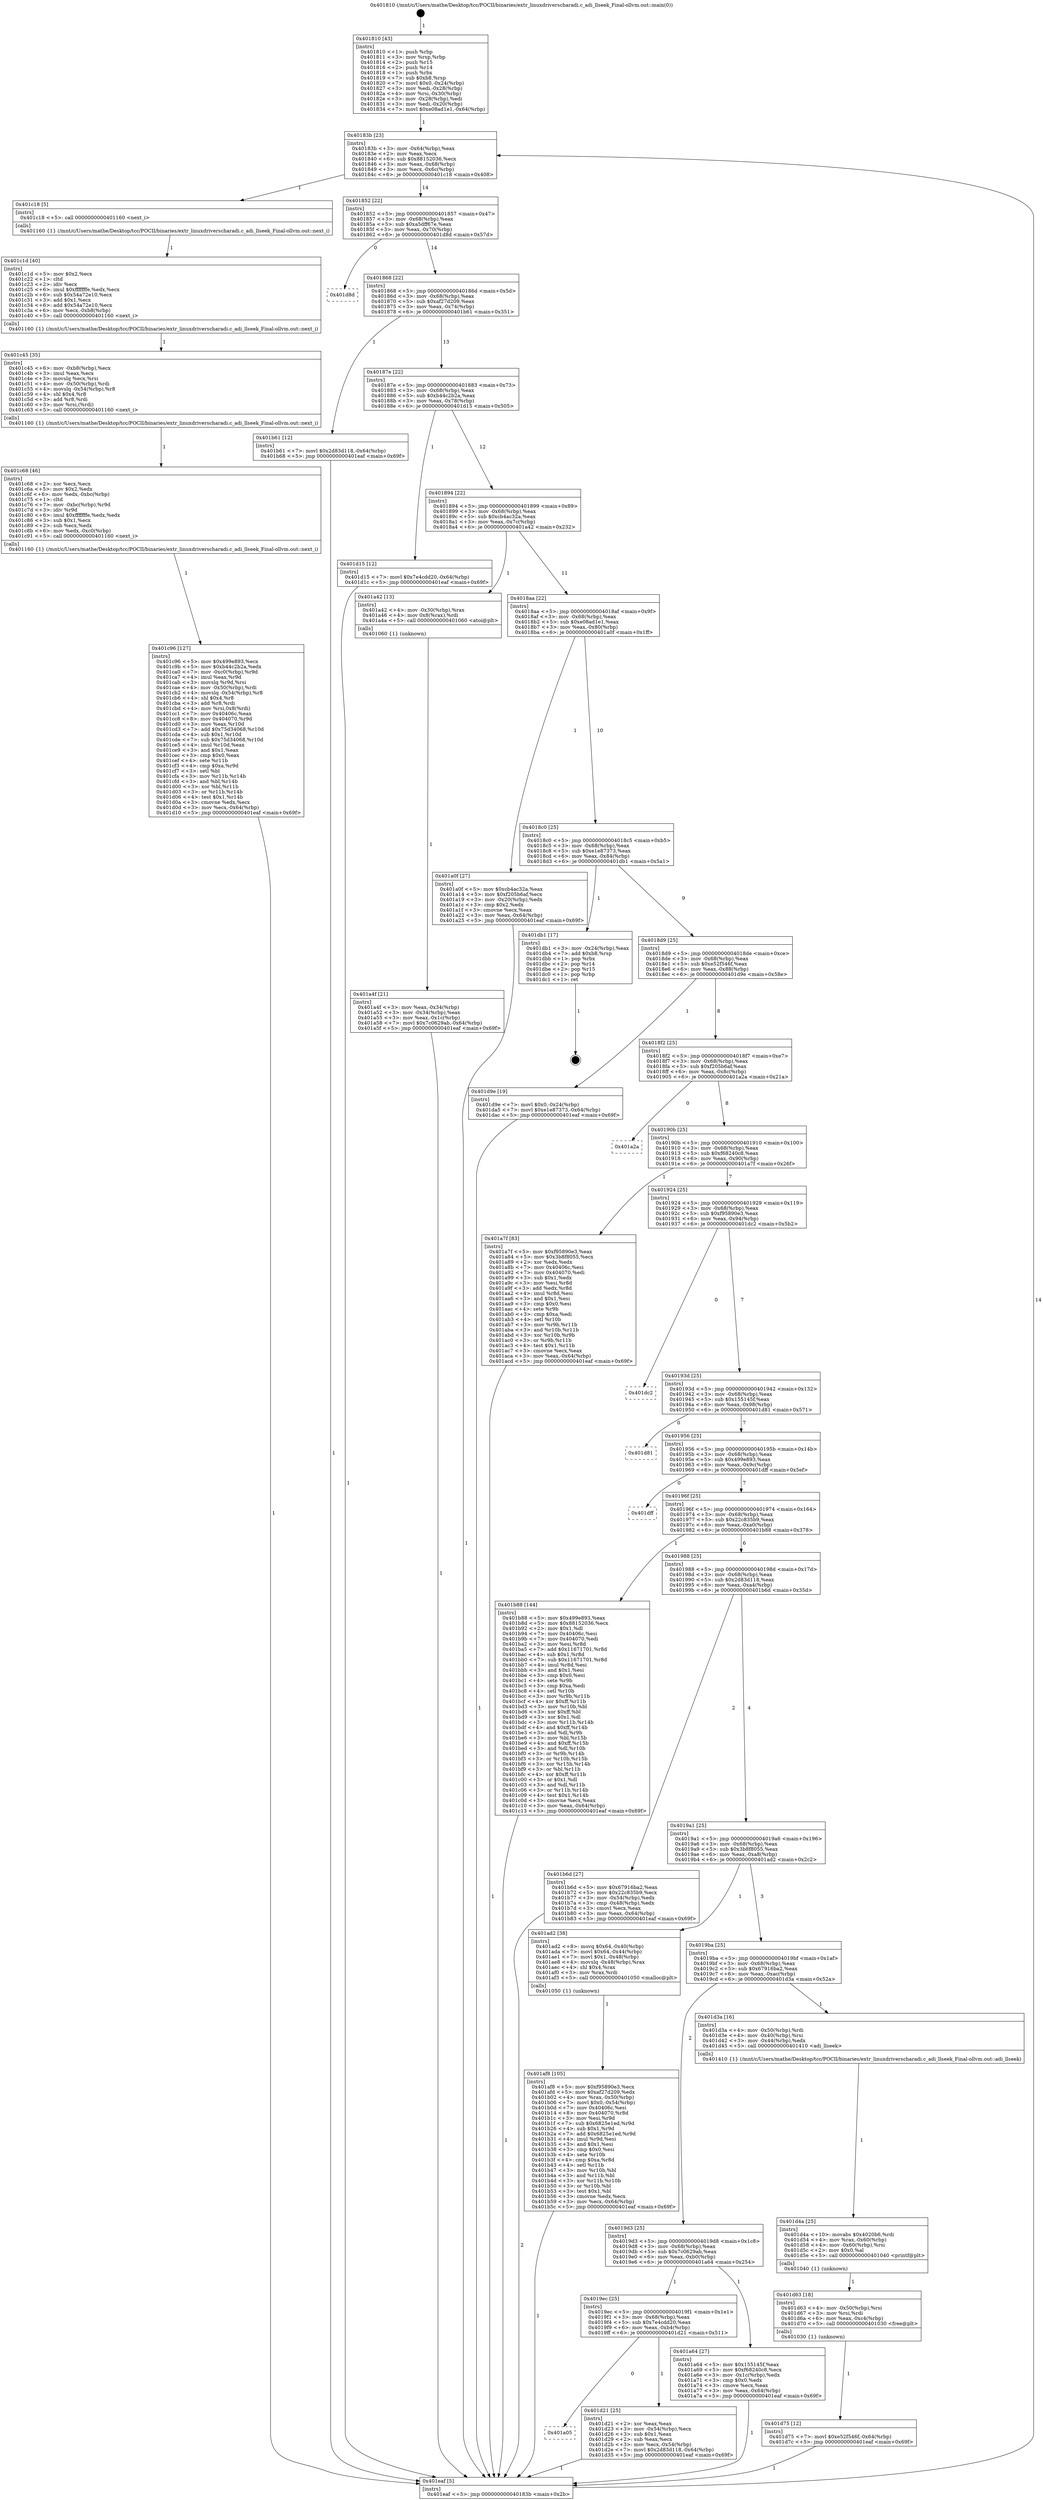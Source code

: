 digraph "0x401810" {
  label = "0x401810 (/mnt/c/Users/mathe/Desktop/tcc/POCII/binaries/extr_linuxdriverscharadi.c_adi_llseek_Final-ollvm.out::main(0))"
  labelloc = "t"
  node[shape=record]

  Entry [label="",width=0.3,height=0.3,shape=circle,fillcolor=black,style=filled]
  "0x40183b" [label="{
     0x40183b [23]\l
     | [instrs]\l
     &nbsp;&nbsp;0x40183b \<+3\>: mov -0x64(%rbp),%eax\l
     &nbsp;&nbsp;0x40183e \<+2\>: mov %eax,%ecx\l
     &nbsp;&nbsp;0x401840 \<+6\>: sub $0x88152036,%ecx\l
     &nbsp;&nbsp;0x401846 \<+3\>: mov %eax,-0x68(%rbp)\l
     &nbsp;&nbsp;0x401849 \<+3\>: mov %ecx,-0x6c(%rbp)\l
     &nbsp;&nbsp;0x40184c \<+6\>: je 0000000000401c18 \<main+0x408\>\l
  }"]
  "0x401c18" [label="{
     0x401c18 [5]\l
     | [instrs]\l
     &nbsp;&nbsp;0x401c18 \<+5\>: call 0000000000401160 \<next_i\>\l
     | [calls]\l
     &nbsp;&nbsp;0x401160 \{1\} (/mnt/c/Users/mathe/Desktop/tcc/POCII/binaries/extr_linuxdriverscharadi.c_adi_llseek_Final-ollvm.out::next_i)\l
  }"]
  "0x401852" [label="{
     0x401852 [22]\l
     | [instrs]\l
     &nbsp;&nbsp;0x401852 \<+5\>: jmp 0000000000401857 \<main+0x47\>\l
     &nbsp;&nbsp;0x401857 \<+3\>: mov -0x68(%rbp),%eax\l
     &nbsp;&nbsp;0x40185a \<+5\>: sub $0xa5dff67e,%eax\l
     &nbsp;&nbsp;0x40185f \<+3\>: mov %eax,-0x70(%rbp)\l
     &nbsp;&nbsp;0x401862 \<+6\>: je 0000000000401d8d \<main+0x57d\>\l
  }"]
  Exit [label="",width=0.3,height=0.3,shape=circle,fillcolor=black,style=filled,peripheries=2]
  "0x401d8d" [label="{
     0x401d8d\l
  }", style=dashed]
  "0x401868" [label="{
     0x401868 [22]\l
     | [instrs]\l
     &nbsp;&nbsp;0x401868 \<+5\>: jmp 000000000040186d \<main+0x5d\>\l
     &nbsp;&nbsp;0x40186d \<+3\>: mov -0x68(%rbp),%eax\l
     &nbsp;&nbsp;0x401870 \<+5\>: sub $0xaf27d209,%eax\l
     &nbsp;&nbsp;0x401875 \<+3\>: mov %eax,-0x74(%rbp)\l
     &nbsp;&nbsp;0x401878 \<+6\>: je 0000000000401b61 \<main+0x351\>\l
  }"]
  "0x401d75" [label="{
     0x401d75 [12]\l
     | [instrs]\l
     &nbsp;&nbsp;0x401d75 \<+7\>: movl $0xe52f546f,-0x64(%rbp)\l
     &nbsp;&nbsp;0x401d7c \<+5\>: jmp 0000000000401eaf \<main+0x69f\>\l
  }"]
  "0x401b61" [label="{
     0x401b61 [12]\l
     | [instrs]\l
     &nbsp;&nbsp;0x401b61 \<+7\>: movl $0x2d83d118,-0x64(%rbp)\l
     &nbsp;&nbsp;0x401b68 \<+5\>: jmp 0000000000401eaf \<main+0x69f\>\l
  }"]
  "0x40187e" [label="{
     0x40187e [22]\l
     | [instrs]\l
     &nbsp;&nbsp;0x40187e \<+5\>: jmp 0000000000401883 \<main+0x73\>\l
     &nbsp;&nbsp;0x401883 \<+3\>: mov -0x68(%rbp),%eax\l
     &nbsp;&nbsp;0x401886 \<+5\>: sub $0xb44c2b2a,%eax\l
     &nbsp;&nbsp;0x40188b \<+3\>: mov %eax,-0x78(%rbp)\l
     &nbsp;&nbsp;0x40188e \<+6\>: je 0000000000401d15 \<main+0x505\>\l
  }"]
  "0x401d63" [label="{
     0x401d63 [18]\l
     | [instrs]\l
     &nbsp;&nbsp;0x401d63 \<+4\>: mov -0x50(%rbp),%rsi\l
     &nbsp;&nbsp;0x401d67 \<+3\>: mov %rsi,%rdi\l
     &nbsp;&nbsp;0x401d6a \<+6\>: mov %eax,-0xc4(%rbp)\l
     &nbsp;&nbsp;0x401d70 \<+5\>: call 0000000000401030 \<free@plt\>\l
     | [calls]\l
     &nbsp;&nbsp;0x401030 \{1\} (unknown)\l
  }"]
  "0x401d15" [label="{
     0x401d15 [12]\l
     | [instrs]\l
     &nbsp;&nbsp;0x401d15 \<+7\>: movl $0x7e4cdd20,-0x64(%rbp)\l
     &nbsp;&nbsp;0x401d1c \<+5\>: jmp 0000000000401eaf \<main+0x69f\>\l
  }"]
  "0x401894" [label="{
     0x401894 [22]\l
     | [instrs]\l
     &nbsp;&nbsp;0x401894 \<+5\>: jmp 0000000000401899 \<main+0x89\>\l
     &nbsp;&nbsp;0x401899 \<+3\>: mov -0x68(%rbp),%eax\l
     &nbsp;&nbsp;0x40189c \<+5\>: sub $0xcb4ac32a,%eax\l
     &nbsp;&nbsp;0x4018a1 \<+3\>: mov %eax,-0x7c(%rbp)\l
     &nbsp;&nbsp;0x4018a4 \<+6\>: je 0000000000401a42 \<main+0x232\>\l
  }"]
  "0x401d4a" [label="{
     0x401d4a [25]\l
     | [instrs]\l
     &nbsp;&nbsp;0x401d4a \<+10\>: movabs $0x4020b6,%rdi\l
     &nbsp;&nbsp;0x401d54 \<+4\>: mov %rax,-0x60(%rbp)\l
     &nbsp;&nbsp;0x401d58 \<+4\>: mov -0x60(%rbp),%rsi\l
     &nbsp;&nbsp;0x401d5c \<+2\>: mov $0x0,%al\l
     &nbsp;&nbsp;0x401d5e \<+5\>: call 0000000000401040 \<printf@plt\>\l
     | [calls]\l
     &nbsp;&nbsp;0x401040 \{1\} (unknown)\l
  }"]
  "0x401a42" [label="{
     0x401a42 [13]\l
     | [instrs]\l
     &nbsp;&nbsp;0x401a42 \<+4\>: mov -0x30(%rbp),%rax\l
     &nbsp;&nbsp;0x401a46 \<+4\>: mov 0x8(%rax),%rdi\l
     &nbsp;&nbsp;0x401a4a \<+5\>: call 0000000000401060 \<atoi@plt\>\l
     | [calls]\l
     &nbsp;&nbsp;0x401060 \{1\} (unknown)\l
  }"]
  "0x4018aa" [label="{
     0x4018aa [22]\l
     | [instrs]\l
     &nbsp;&nbsp;0x4018aa \<+5\>: jmp 00000000004018af \<main+0x9f\>\l
     &nbsp;&nbsp;0x4018af \<+3\>: mov -0x68(%rbp),%eax\l
     &nbsp;&nbsp;0x4018b2 \<+5\>: sub $0xe08ad1e1,%eax\l
     &nbsp;&nbsp;0x4018b7 \<+3\>: mov %eax,-0x80(%rbp)\l
     &nbsp;&nbsp;0x4018ba \<+6\>: je 0000000000401a0f \<main+0x1ff\>\l
  }"]
  "0x401a05" [label="{
     0x401a05\l
  }", style=dashed]
  "0x401a0f" [label="{
     0x401a0f [27]\l
     | [instrs]\l
     &nbsp;&nbsp;0x401a0f \<+5\>: mov $0xcb4ac32a,%eax\l
     &nbsp;&nbsp;0x401a14 \<+5\>: mov $0xf205b6af,%ecx\l
     &nbsp;&nbsp;0x401a19 \<+3\>: mov -0x20(%rbp),%edx\l
     &nbsp;&nbsp;0x401a1c \<+3\>: cmp $0x2,%edx\l
     &nbsp;&nbsp;0x401a1f \<+3\>: cmovne %ecx,%eax\l
     &nbsp;&nbsp;0x401a22 \<+3\>: mov %eax,-0x64(%rbp)\l
     &nbsp;&nbsp;0x401a25 \<+5\>: jmp 0000000000401eaf \<main+0x69f\>\l
  }"]
  "0x4018c0" [label="{
     0x4018c0 [25]\l
     | [instrs]\l
     &nbsp;&nbsp;0x4018c0 \<+5\>: jmp 00000000004018c5 \<main+0xb5\>\l
     &nbsp;&nbsp;0x4018c5 \<+3\>: mov -0x68(%rbp),%eax\l
     &nbsp;&nbsp;0x4018c8 \<+5\>: sub $0xe1e87373,%eax\l
     &nbsp;&nbsp;0x4018cd \<+6\>: mov %eax,-0x84(%rbp)\l
     &nbsp;&nbsp;0x4018d3 \<+6\>: je 0000000000401db1 \<main+0x5a1\>\l
  }"]
  "0x401eaf" [label="{
     0x401eaf [5]\l
     | [instrs]\l
     &nbsp;&nbsp;0x401eaf \<+5\>: jmp 000000000040183b \<main+0x2b\>\l
  }"]
  "0x401810" [label="{
     0x401810 [43]\l
     | [instrs]\l
     &nbsp;&nbsp;0x401810 \<+1\>: push %rbp\l
     &nbsp;&nbsp;0x401811 \<+3\>: mov %rsp,%rbp\l
     &nbsp;&nbsp;0x401814 \<+2\>: push %r15\l
     &nbsp;&nbsp;0x401816 \<+2\>: push %r14\l
     &nbsp;&nbsp;0x401818 \<+1\>: push %rbx\l
     &nbsp;&nbsp;0x401819 \<+7\>: sub $0xb8,%rsp\l
     &nbsp;&nbsp;0x401820 \<+7\>: movl $0x0,-0x24(%rbp)\l
     &nbsp;&nbsp;0x401827 \<+3\>: mov %edi,-0x28(%rbp)\l
     &nbsp;&nbsp;0x40182a \<+4\>: mov %rsi,-0x30(%rbp)\l
     &nbsp;&nbsp;0x40182e \<+3\>: mov -0x28(%rbp),%edi\l
     &nbsp;&nbsp;0x401831 \<+3\>: mov %edi,-0x20(%rbp)\l
     &nbsp;&nbsp;0x401834 \<+7\>: movl $0xe08ad1e1,-0x64(%rbp)\l
  }"]
  "0x401a4f" [label="{
     0x401a4f [21]\l
     | [instrs]\l
     &nbsp;&nbsp;0x401a4f \<+3\>: mov %eax,-0x34(%rbp)\l
     &nbsp;&nbsp;0x401a52 \<+3\>: mov -0x34(%rbp),%eax\l
     &nbsp;&nbsp;0x401a55 \<+3\>: mov %eax,-0x1c(%rbp)\l
     &nbsp;&nbsp;0x401a58 \<+7\>: movl $0x7c0629ab,-0x64(%rbp)\l
     &nbsp;&nbsp;0x401a5f \<+5\>: jmp 0000000000401eaf \<main+0x69f\>\l
  }"]
  "0x401d21" [label="{
     0x401d21 [25]\l
     | [instrs]\l
     &nbsp;&nbsp;0x401d21 \<+2\>: xor %eax,%eax\l
     &nbsp;&nbsp;0x401d23 \<+3\>: mov -0x54(%rbp),%ecx\l
     &nbsp;&nbsp;0x401d26 \<+3\>: sub $0x1,%eax\l
     &nbsp;&nbsp;0x401d29 \<+2\>: sub %eax,%ecx\l
     &nbsp;&nbsp;0x401d2b \<+3\>: mov %ecx,-0x54(%rbp)\l
     &nbsp;&nbsp;0x401d2e \<+7\>: movl $0x2d83d118,-0x64(%rbp)\l
     &nbsp;&nbsp;0x401d35 \<+5\>: jmp 0000000000401eaf \<main+0x69f\>\l
  }"]
  "0x401db1" [label="{
     0x401db1 [17]\l
     | [instrs]\l
     &nbsp;&nbsp;0x401db1 \<+3\>: mov -0x24(%rbp),%eax\l
     &nbsp;&nbsp;0x401db4 \<+7\>: add $0xb8,%rsp\l
     &nbsp;&nbsp;0x401dbb \<+1\>: pop %rbx\l
     &nbsp;&nbsp;0x401dbc \<+2\>: pop %r14\l
     &nbsp;&nbsp;0x401dbe \<+2\>: pop %r15\l
     &nbsp;&nbsp;0x401dc0 \<+1\>: pop %rbp\l
     &nbsp;&nbsp;0x401dc1 \<+1\>: ret\l
  }"]
  "0x4018d9" [label="{
     0x4018d9 [25]\l
     | [instrs]\l
     &nbsp;&nbsp;0x4018d9 \<+5\>: jmp 00000000004018de \<main+0xce\>\l
     &nbsp;&nbsp;0x4018de \<+3\>: mov -0x68(%rbp),%eax\l
     &nbsp;&nbsp;0x4018e1 \<+5\>: sub $0xe52f546f,%eax\l
     &nbsp;&nbsp;0x4018e6 \<+6\>: mov %eax,-0x88(%rbp)\l
     &nbsp;&nbsp;0x4018ec \<+6\>: je 0000000000401d9e \<main+0x58e\>\l
  }"]
  "0x401c96" [label="{
     0x401c96 [127]\l
     | [instrs]\l
     &nbsp;&nbsp;0x401c96 \<+5\>: mov $0x499e893,%ecx\l
     &nbsp;&nbsp;0x401c9b \<+5\>: mov $0xb44c2b2a,%edx\l
     &nbsp;&nbsp;0x401ca0 \<+7\>: mov -0xc0(%rbp),%r9d\l
     &nbsp;&nbsp;0x401ca7 \<+4\>: imul %eax,%r9d\l
     &nbsp;&nbsp;0x401cab \<+3\>: movslq %r9d,%rsi\l
     &nbsp;&nbsp;0x401cae \<+4\>: mov -0x50(%rbp),%rdi\l
     &nbsp;&nbsp;0x401cb2 \<+4\>: movslq -0x54(%rbp),%r8\l
     &nbsp;&nbsp;0x401cb6 \<+4\>: shl $0x4,%r8\l
     &nbsp;&nbsp;0x401cba \<+3\>: add %r8,%rdi\l
     &nbsp;&nbsp;0x401cbd \<+4\>: mov %rsi,0x8(%rdi)\l
     &nbsp;&nbsp;0x401cc1 \<+7\>: mov 0x40406c,%eax\l
     &nbsp;&nbsp;0x401cc8 \<+8\>: mov 0x404070,%r9d\l
     &nbsp;&nbsp;0x401cd0 \<+3\>: mov %eax,%r10d\l
     &nbsp;&nbsp;0x401cd3 \<+7\>: add $0x75d34068,%r10d\l
     &nbsp;&nbsp;0x401cda \<+4\>: sub $0x1,%r10d\l
     &nbsp;&nbsp;0x401cde \<+7\>: sub $0x75d34068,%r10d\l
     &nbsp;&nbsp;0x401ce5 \<+4\>: imul %r10d,%eax\l
     &nbsp;&nbsp;0x401ce9 \<+3\>: and $0x1,%eax\l
     &nbsp;&nbsp;0x401cec \<+3\>: cmp $0x0,%eax\l
     &nbsp;&nbsp;0x401cef \<+4\>: sete %r11b\l
     &nbsp;&nbsp;0x401cf3 \<+4\>: cmp $0xa,%r9d\l
     &nbsp;&nbsp;0x401cf7 \<+3\>: setl %bl\l
     &nbsp;&nbsp;0x401cfa \<+3\>: mov %r11b,%r14b\l
     &nbsp;&nbsp;0x401cfd \<+3\>: and %bl,%r14b\l
     &nbsp;&nbsp;0x401d00 \<+3\>: xor %bl,%r11b\l
     &nbsp;&nbsp;0x401d03 \<+3\>: or %r11b,%r14b\l
     &nbsp;&nbsp;0x401d06 \<+4\>: test $0x1,%r14b\l
     &nbsp;&nbsp;0x401d0a \<+3\>: cmovne %edx,%ecx\l
     &nbsp;&nbsp;0x401d0d \<+3\>: mov %ecx,-0x64(%rbp)\l
     &nbsp;&nbsp;0x401d10 \<+5\>: jmp 0000000000401eaf \<main+0x69f\>\l
  }"]
  "0x401d9e" [label="{
     0x401d9e [19]\l
     | [instrs]\l
     &nbsp;&nbsp;0x401d9e \<+7\>: movl $0x0,-0x24(%rbp)\l
     &nbsp;&nbsp;0x401da5 \<+7\>: movl $0xe1e87373,-0x64(%rbp)\l
     &nbsp;&nbsp;0x401dac \<+5\>: jmp 0000000000401eaf \<main+0x69f\>\l
  }"]
  "0x4018f2" [label="{
     0x4018f2 [25]\l
     | [instrs]\l
     &nbsp;&nbsp;0x4018f2 \<+5\>: jmp 00000000004018f7 \<main+0xe7\>\l
     &nbsp;&nbsp;0x4018f7 \<+3\>: mov -0x68(%rbp),%eax\l
     &nbsp;&nbsp;0x4018fa \<+5\>: sub $0xf205b6af,%eax\l
     &nbsp;&nbsp;0x4018ff \<+6\>: mov %eax,-0x8c(%rbp)\l
     &nbsp;&nbsp;0x401905 \<+6\>: je 0000000000401a2a \<main+0x21a\>\l
  }"]
  "0x401c68" [label="{
     0x401c68 [46]\l
     | [instrs]\l
     &nbsp;&nbsp;0x401c68 \<+2\>: xor %ecx,%ecx\l
     &nbsp;&nbsp;0x401c6a \<+5\>: mov $0x2,%edx\l
     &nbsp;&nbsp;0x401c6f \<+6\>: mov %edx,-0xbc(%rbp)\l
     &nbsp;&nbsp;0x401c75 \<+1\>: cltd\l
     &nbsp;&nbsp;0x401c76 \<+7\>: mov -0xbc(%rbp),%r9d\l
     &nbsp;&nbsp;0x401c7d \<+3\>: idiv %r9d\l
     &nbsp;&nbsp;0x401c80 \<+6\>: imul $0xfffffffe,%edx,%edx\l
     &nbsp;&nbsp;0x401c86 \<+3\>: sub $0x1,%ecx\l
     &nbsp;&nbsp;0x401c89 \<+2\>: sub %ecx,%edx\l
     &nbsp;&nbsp;0x401c8b \<+6\>: mov %edx,-0xc0(%rbp)\l
     &nbsp;&nbsp;0x401c91 \<+5\>: call 0000000000401160 \<next_i\>\l
     | [calls]\l
     &nbsp;&nbsp;0x401160 \{1\} (/mnt/c/Users/mathe/Desktop/tcc/POCII/binaries/extr_linuxdriverscharadi.c_adi_llseek_Final-ollvm.out::next_i)\l
  }"]
  "0x401a2a" [label="{
     0x401a2a\l
  }", style=dashed]
  "0x40190b" [label="{
     0x40190b [25]\l
     | [instrs]\l
     &nbsp;&nbsp;0x40190b \<+5\>: jmp 0000000000401910 \<main+0x100\>\l
     &nbsp;&nbsp;0x401910 \<+3\>: mov -0x68(%rbp),%eax\l
     &nbsp;&nbsp;0x401913 \<+5\>: sub $0xf68240c8,%eax\l
     &nbsp;&nbsp;0x401918 \<+6\>: mov %eax,-0x90(%rbp)\l
     &nbsp;&nbsp;0x40191e \<+6\>: je 0000000000401a7f \<main+0x26f\>\l
  }"]
  "0x401c45" [label="{
     0x401c45 [35]\l
     | [instrs]\l
     &nbsp;&nbsp;0x401c45 \<+6\>: mov -0xb8(%rbp),%ecx\l
     &nbsp;&nbsp;0x401c4b \<+3\>: imul %eax,%ecx\l
     &nbsp;&nbsp;0x401c4e \<+3\>: movslq %ecx,%rsi\l
     &nbsp;&nbsp;0x401c51 \<+4\>: mov -0x50(%rbp),%rdi\l
     &nbsp;&nbsp;0x401c55 \<+4\>: movslq -0x54(%rbp),%r8\l
     &nbsp;&nbsp;0x401c59 \<+4\>: shl $0x4,%r8\l
     &nbsp;&nbsp;0x401c5d \<+3\>: add %r8,%rdi\l
     &nbsp;&nbsp;0x401c60 \<+3\>: mov %rsi,(%rdi)\l
     &nbsp;&nbsp;0x401c63 \<+5\>: call 0000000000401160 \<next_i\>\l
     | [calls]\l
     &nbsp;&nbsp;0x401160 \{1\} (/mnt/c/Users/mathe/Desktop/tcc/POCII/binaries/extr_linuxdriverscharadi.c_adi_llseek_Final-ollvm.out::next_i)\l
  }"]
  "0x401a7f" [label="{
     0x401a7f [83]\l
     | [instrs]\l
     &nbsp;&nbsp;0x401a7f \<+5\>: mov $0xf95890e3,%eax\l
     &nbsp;&nbsp;0x401a84 \<+5\>: mov $0x3b8f8055,%ecx\l
     &nbsp;&nbsp;0x401a89 \<+2\>: xor %edx,%edx\l
     &nbsp;&nbsp;0x401a8b \<+7\>: mov 0x40406c,%esi\l
     &nbsp;&nbsp;0x401a92 \<+7\>: mov 0x404070,%edi\l
     &nbsp;&nbsp;0x401a99 \<+3\>: sub $0x1,%edx\l
     &nbsp;&nbsp;0x401a9c \<+3\>: mov %esi,%r8d\l
     &nbsp;&nbsp;0x401a9f \<+3\>: add %edx,%r8d\l
     &nbsp;&nbsp;0x401aa2 \<+4\>: imul %r8d,%esi\l
     &nbsp;&nbsp;0x401aa6 \<+3\>: and $0x1,%esi\l
     &nbsp;&nbsp;0x401aa9 \<+3\>: cmp $0x0,%esi\l
     &nbsp;&nbsp;0x401aac \<+4\>: sete %r9b\l
     &nbsp;&nbsp;0x401ab0 \<+3\>: cmp $0xa,%edi\l
     &nbsp;&nbsp;0x401ab3 \<+4\>: setl %r10b\l
     &nbsp;&nbsp;0x401ab7 \<+3\>: mov %r9b,%r11b\l
     &nbsp;&nbsp;0x401aba \<+3\>: and %r10b,%r11b\l
     &nbsp;&nbsp;0x401abd \<+3\>: xor %r10b,%r9b\l
     &nbsp;&nbsp;0x401ac0 \<+3\>: or %r9b,%r11b\l
     &nbsp;&nbsp;0x401ac3 \<+4\>: test $0x1,%r11b\l
     &nbsp;&nbsp;0x401ac7 \<+3\>: cmovne %ecx,%eax\l
     &nbsp;&nbsp;0x401aca \<+3\>: mov %eax,-0x64(%rbp)\l
     &nbsp;&nbsp;0x401acd \<+5\>: jmp 0000000000401eaf \<main+0x69f\>\l
  }"]
  "0x401924" [label="{
     0x401924 [25]\l
     | [instrs]\l
     &nbsp;&nbsp;0x401924 \<+5\>: jmp 0000000000401929 \<main+0x119\>\l
     &nbsp;&nbsp;0x401929 \<+3\>: mov -0x68(%rbp),%eax\l
     &nbsp;&nbsp;0x40192c \<+5\>: sub $0xf95890e3,%eax\l
     &nbsp;&nbsp;0x401931 \<+6\>: mov %eax,-0x94(%rbp)\l
     &nbsp;&nbsp;0x401937 \<+6\>: je 0000000000401dc2 \<main+0x5b2\>\l
  }"]
  "0x401c1d" [label="{
     0x401c1d [40]\l
     | [instrs]\l
     &nbsp;&nbsp;0x401c1d \<+5\>: mov $0x2,%ecx\l
     &nbsp;&nbsp;0x401c22 \<+1\>: cltd\l
     &nbsp;&nbsp;0x401c23 \<+2\>: idiv %ecx\l
     &nbsp;&nbsp;0x401c25 \<+6\>: imul $0xfffffffe,%edx,%ecx\l
     &nbsp;&nbsp;0x401c2b \<+6\>: sub $0x54a72e10,%ecx\l
     &nbsp;&nbsp;0x401c31 \<+3\>: add $0x1,%ecx\l
     &nbsp;&nbsp;0x401c34 \<+6\>: add $0x54a72e10,%ecx\l
     &nbsp;&nbsp;0x401c3a \<+6\>: mov %ecx,-0xb8(%rbp)\l
     &nbsp;&nbsp;0x401c40 \<+5\>: call 0000000000401160 \<next_i\>\l
     | [calls]\l
     &nbsp;&nbsp;0x401160 \{1\} (/mnt/c/Users/mathe/Desktop/tcc/POCII/binaries/extr_linuxdriverscharadi.c_adi_llseek_Final-ollvm.out::next_i)\l
  }"]
  "0x401dc2" [label="{
     0x401dc2\l
  }", style=dashed]
  "0x40193d" [label="{
     0x40193d [25]\l
     | [instrs]\l
     &nbsp;&nbsp;0x40193d \<+5\>: jmp 0000000000401942 \<main+0x132\>\l
     &nbsp;&nbsp;0x401942 \<+3\>: mov -0x68(%rbp),%eax\l
     &nbsp;&nbsp;0x401945 \<+5\>: sub $0x155145f,%eax\l
     &nbsp;&nbsp;0x40194a \<+6\>: mov %eax,-0x98(%rbp)\l
     &nbsp;&nbsp;0x401950 \<+6\>: je 0000000000401d81 \<main+0x571\>\l
  }"]
  "0x401af8" [label="{
     0x401af8 [105]\l
     | [instrs]\l
     &nbsp;&nbsp;0x401af8 \<+5\>: mov $0xf95890e3,%ecx\l
     &nbsp;&nbsp;0x401afd \<+5\>: mov $0xaf27d209,%edx\l
     &nbsp;&nbsp;0x401b02 \<+4\>: mov %rax,-0x50(%rbp)\l
     &nbsp;&nbsp;0x401b06 \<+7\>: movl $0x0,-0x54(%rbp)\l
     &nbsp;&nbsp;0x401b0d \<+7\>: mov 0x40406c,%esi\l
     &nbsp;&nbsp;0x401b14 \<+8\>: mov 0x404070,%r8d\l
     &nbsp;&nbsp;0x401b1c \<+3\>: mov %esi,%r9d\l
     &nbsp;&nbsp;0x401b1f \<+7\>: sub $0x6825e1ed,%r9d\l
     &nbsp;&nbsp;0x401b26 \<+4\>: sub $0x1,%r9d\l
     &nbsp;&nbsp;0x401b2a \<+7\>: add $0x6825e1ed,%r9d\l
     &nbsp;&nbsp;0x401b31 \<+4\>: imul %r9d,%esi\l
     &nbsp;&nbsp;0x401b35 \<+3\>: and $0x1,%esi\l
     &nbsp;&nbsp;0x401b38 \<+3\>: cmp $0x0,%esi\l
     &nbsp;&nbsp;0x401b3b \<+4\>: sete %r10b\l
     &nbsp;&nbsp;0x401b3f \<+4\>: cmp $0xa,%r8d\l
     &nbsp;&nbsp;0x401b43 \<+4\>: setl %r11b\l
     &nbsp;&nbsp;0x401b47 \<+3\>: mov %r10b,%bl\l
     &nbsp;&nbsp;0x401b4a \<+3\>: and %r11b,%bl\l
     &nbsp;&nbsp;0x401b4d \<+3\>: xor %r11b,%r10b\l
     &nbsp;&nbsp;0x401b50 \<+3\>: or %r10b,%bl\l
     &nbsp;&nbsp;0x401b53 \<+3\>: test $0x1,%bl\l
     &nbsp;&nbsp;0x401b56 \<+3\>: cmovne %edx,%ecx\l
     &nbsp;&nbsp;0x401b59 \<+3\>: mov %ecx,-0x64(%rbp)\l
     &nbsp;&nbsp;0x401b5c \<+5\>: jmp 0000000000401eaf \<main+0x69f\>\l
  }"]
  "0x401d81" [label="{
     0x401d81\l
  }", style=dashed]
  "0x401956" [label="{
     0x401956 [25]\l
     | [instrs]\l
     &nbsp;&nbsp;0x401956 \<+5\>: jmp 000000000040195b \<main+0x14b\>\l
     &nbsp;&nbsp;0x40195b \<+3\>: mov -0x68(%rbp),%eax\l
     &nbsp;&nbsp;0x40195e \<+5\>: sub $0x499e893,%eax\l
     &nbsp;&nbsp;0x401963 \<+6\>: mov %eax,-0x9c(%rbp)\l
     &nbsp;&nbsp;0x401969 \<+6\>: je 0000000000401dff \<main+0x5ef\>\l
  }"]
  "0x4019ec" [label="{
     0x4019ec [25]\l
     | [instrs]\l
     &nbsp;&nbsp;0x4019ec \<+5\>: jmp 00000000004019f1 \<main+0x1e1\>\l
     &nbsp;&nbsp;0x4019f1 \<+3\>: mov -0x68(%rbp),%eax\l
     &nbsp;&nbsp;0x4019f4 \<+5\>: sub $0x7e4cdd20,%eax\l
     &nbsp;&nbsp;0x4019f9 \<+6\>: mov %eax,-0xb4(%rbp)\l
     &nbsp;&nbsp;0x4019ff \<+6\>: je 0000000000401d21 \<main+0x511\>\l
  }"]
  "0x401dff" [label="{
     0x401dff\l
  }", style=dashed]
  "0x40196f" [label="{
     0x40196f [25]\l
     | [instrs]\l
     &nbsp;&nbsp;0x40196f \<+5\>: jmp 0000000000401974 \<main+0x164\>\l
     &nbsp;&nbsp;0x401974 \<+3\>: mov -0x68(%rbp),%eax\l
     &nbsp;&nbsp;0x401977 \<+5\>: sub $0x22c835b9,%eax\l
     &nbsp;&nbsp;0x40197c \<+6\>: mov %eax,-0xa0(%rbp)\l
     &nbsp;&nbsp;0x401982 \<+6\>: je 0000000000401b88 \<main+0x378\>\l
  }"]
  "0x401a64" [label="{
     0x401a64 [27]\l
     | [instrs]\l
     &nbsp;&nbsp;0x401a64 \<+5\>: mov $0x155145f,%eax\l
     &nbsp;&nbsp;0x401a69 \<+5\>: mov $0xf68240c8,%ecx\l
     &nbsp;&nbsp;0x401a6e \<+3\>: mov -0x1c(%rbp),%edx\l
     &nbsp;&nbsp;0x401a71 \<+3\>: cmp $0x0,%edx\l
     &nbsp;&nbsp;0x401a74 \<+3\>: cmove %ecx,%eax\l
     &nbsp;&nbsp;0x401a77 \<+3\>: mov %eax,-0x64(%rbp)\l
     &nbsp;&nbsp;0x401a7a \<+5\>: jmp 0000000000401eaf \<main+0x69f\>\l
  }"]
  "0x401b88" [label="{
     0x401b88 [144]\l
     | [instrs]\l
     &nbsp;&nbsp;0x401b88 \<+5\>: mov $0x499e893,%eax\l
     &nbsp;&nbsp;0x401b8d \<+5\>: mov $0x88152036,%ecx\l
     &nbsp;&nbsp;0x401b92 \<+2\>: mov $0x1,%dl\l
     &nbsp;&nbsp;0x401b94 \<+7\>: mov 0x40406c,%esi\l
     &nbsp;&nbsp;0x401b9b \<+7\>: mov 0x404070,%edi\l
     &nbsp;&nbsp;0x401ba2 \<+3\>: mov %esi,%r8d\l
     &nbsp;&nbsp;0x401ba5 \<+7\>: add $0x11671701,%r8d\l
     &nbsp;&nbsp;0x401bac \<+4\>: sub $0x1,%r8d\l
     &nbsp;&nbsp;0x401bb0 \<+7\>: sub $0x11671701,%r8d\l
     &nbsp;&nbsp;0x401bb7 \<+4\>: imul %r8d,%esi\l
     &nbsp;&nbsp;0x401bbb \<+3\>: and $0x1,%esi\l
     &nbsp;&nbsp;0x401bbe \<+3\>: cmp $0x0,%esi\l
     &nbsp;&nbsp;0x401bc1 \<+4\>: sete %r9b\l
     &nbsp;&nbsp;0x401bc5 \<+3\>: cmp $0xa,%edi\l
     &nbsp;&nbsp;0x401bc8 \<+4\>: setl %r10b\l
     &nbsp;&nbsp;0x401bcc \<+3\>: mov %r9b,%r11b\l
     &nbsp;&nbsp;0x401bcf \<+4\>: xor $0xff,%r11b\l
     &nbsp;&nbsp;0x401bd3 \<+3\>: mov %r10b,%bl\l
     &nbsp;&nbsp;0x401bd6 \<+3\>: xor $0xff,%bl\l
     &nbsp;&nbsp;0x401bd9 \<+3\>: xor $0x1,%dl\l
     &nbsp;&nbsp;0x401bdc \<+3\>: mov %r11b,%r14b\l
     &nbsp;&nbsp;0x401bdf \<+4\>: and $0xff,%r14b\l
     &nbsp;&nbsp;0x401be3 \<+3\>: and %dl,%r9b\l
     &nbsp;&nbsp;0x401be6 \<+3\>: mov %bl,%r15b\l
     &nbsp;&nbsp;0x401be9 \<+4\>: and $0xff,%r15b\l
     &nbsp;&nbsp;0x401bed \<+3\>: and %dl,%r10b\l
     &nbsp;&nbsp;0x401bf0 \<+3\>: or %r9b,%r14b\l
     &nbsp;&nbsp;0x401bf3 \<+3\>: or %r10b,%r15b\l
     &nbsp;&nbsp;0x401bf6 \<+3\>: xor %r15b,%r14b\l
     &nbsp;&nbsp;0x401bf9 \<+3\>: or %bl,%r11b\l
     &nbsp;&nbsp;0x401bfc \<+4\>: xor $0xff,%r11b\l
     &nbsp;&nbsp;0x401c00 \<+3\>: or $0x1,%dl\l
     &nbsp;&nbsp;0x401c03 \<+3\>: and %dl,%r11b\l
     &nbsp;&nbsp;0x401c06 \<+3\>: or %r11b,%r14b\l
     &nbsp;&nbsp;0x401c09 \<+4\>: test $0x1,%r14b\l
     &nbsp;&nbsp;0x401c0d \<+3\>: cmovne %ecx,%eax\l
     &nbsp;&nbsp;0x401c10 \<+3\>: mov %eax,-0x64(%rbp)\l
     &nbsp;&nbsp;0x401c13 \<+5\>: jmp 0000000000401eaf \<main+0x69f\>\l
  }"]
  "0x401988" [label="{
     0x401988 [25]\l
     | [instrs]\l
     &nbsp;&nbsp;0x401988 \<+5\>: jmp 000000000040198d \<main+0x17d\>\l
     &nbsp;&nbsp;0x40198d \<+3\>: mov -0x68(%rbp),%eax\l
     &nbsp;&nbsp;0x401990 \<+5\>: sub $0x2d83d118,%eax\l
     &nbsp;&nbsp;0x401995 \<+6\>: mov %eax,-0xa4(%rbp)\l
     &nbsp;&nbsp;0x40199b \<+6\>: je 0000000000401b6d \<main+0x35d\>\l
  }"]
  "0x4019d3" [label="{
     0x4019d3 [25]\l
     | [instrs]\l
     &nbsp;&nbsp;0x4019d3 \<+5\>: jmp 00000000004019d8 \<main+0x1c8\>\l
     &nbsp;&nbsp;0x4019d8 \<+3\>: mov -0x68(%rbp),%eax\l
     &nbsp;&nbsp;0x4019db \<+5\>: sub $0x7c0629ab,%eax\l
     &nbsp;&nbsp;0x4019e0 \<+6\>: mov %eax,-0xb0(%rbp)\l
     &nbsp;&nbsp;0x4019e6 \<+6\>: je 0000000000401a64 \<main+0x254\>\l
  }"]
  "0x401b6d" [label="{
     0x401b6d [27]\l
     | [instrs]\l
     &nbsp;&nbsp;0x401b6d \<+5\>: mov $0x67916ba2,%eax\l
     &nbsp;&nbsp;0x401b72 \<+5\>: mov $0x22c835b9,%ecx\l
     &nbsp;&nbsp;0x401b77 \<+3\>: mov -0x54(%rbp),%edx\l
     &nbsp;&nbsp;0x401b7a \<+3\>: cmp -0x48(%rbp),%edx\l
     &nbsp;&nbsp;0x401b7d \<+3\>: cmovl %ecx,%eax\l
     &nbsp;&nbsp;0x401b80 \<+3\>: mov %eax,-0x64(%rbp)\l
     &nbsp;&nbsp;0x401b83 \<+5\>: jmp 0000000000401eaf \<main+0x69f\>\l
  }"]
  "0x4019a1" [label="{
     0x4019a1 [25]\l
     | [instrs]\l
     &nbsp;&nbsp;0x4019a1 \<+5\>: jmp 00000000004019a6 \<main+0x196\>\l
     &nbsp;&nbsp;0x4019a6 \<+3\>: mov -0x68(%rbp),%eax\l
     &nbsp;&nbsp;0x4019a9 \<+5\>: sub $0x3b8f8055,%eax\l
     &nbsp;&nbsp;0x4019ae \<+6\>: mov %eax,-0xa8(%rbp)\l
     &nbsp;&nbsp;0x4019b4 \<+6\>: je 0000000000401ad2 \<main+0x2c2\>\l
  }"]
  "0x401d3a" [label="{
     0x401d3a [16]\l
     | [instrs]\l
     &nbsp;&nbsp;0x401d3a \<+4\>: mov -0x50(%rbp),%rdi\l
     &nbsp;&nbsp;0x401d3e \<+4\>: mov -0x40(%rbp),%rsi\l
     &nbsp;&nbsp;0x401d42 \<+3\>: mov -0x44(%rbp),%edx\l
     &nbsp;&nbsp;0x401d45 \<+5\>: call 0000000000401410 \<adi_llseek\>\l
     | [calls]\l
     &nbsp;&nbsp;0x401410 \{1\} (/mnt/c/Users/mathe/Desktop/tcc/POCII/binaries/extr_linuxdriverscharadi.c_adi_llseek_Final-ollvm.out::adi_llseek)\l
  }"]
  "0x401ad2" [label="{
     0x401ad2 [38]\l
     | [instrs]\l
     &nbsp;&nbsp;0x401ad2 \<+8\>: movq $0x64,-0x40(%rbp)\l
     &nbsp;&nbsp;0x401ada \<+7\>: movl $0x64,-0x44(%rbp)\l
     &nbsp;&nbsp;0x401ae1 \<+7\>: movl $0x1,-0x48(%rbp)\l
     &nbsp;&nbsp;0x401ae8 \<+4\>: movslq -0x48(%rbp),%rax\l
     &nbsp;&nbsp;0x401aec \<+4\>: shl $0x4,%rax\l
     &nbsp;&nbsp;0x401af0 \<+3\>: mov %rax,%rdi\l
     &nbsp;&nbsp;0x401af3 \<+5\>: call 0000000000401050 \<malloc@plt\>\l
     | [calls]\l
     &nbsp;&nbsp;0x401050 \{1\} (unknown)\l
  }"]
  "0x4019ba" [label="{
     0x4019ba [25]\l
     | [instrs]\l
     &nbsp;&nbsp;0x4019ba \<+5\>: jmp 00000000004019bf \<main+0x1af\>\l
     &nbsp;&nbsp;0x4019bf \<+3\>: mov -0x68(%rbp),%eax\l
     &nbsp;&nbsp;0x4019c2 \<+5\>: sub $0x67916ba2,%eax\l
     &nbsp;&nbsp;0x4019c7 \<+6\>: mov %eax,-0xac(%rbp)\l
     &nbsp;&nbsp;0x4019cd \<+6\>: je 0000000000401d3a \<main+0x52a\>\l
  }"]
  Entry -> "0x401810" [label=" 1"]
  "0x40183b" -> "0x401c18" [label=" 1"]
  "0x40183b" -> "0x401852" [label=" 14"]
  "0x401db1" -> Exit [label=" 1"]
  "0x401852" -> "0x401d8d" [label=" 0"]
  "0x401852" -> "0x401868" [label=" 14"]
  "0x401d9e" -> "0x401eaf" [label=" 1"]
  "0x401868" -> "0x401b61" [label=" 1"]
  "0x401868" -> "0x40187e" [label=" 13"]
  "0x401d75" -> "0x401eaf" [label=" 1"]
  "0x40187e" -> "0x401d15" [label=" 1"]
  "0x40187e" -> "0x401894" [label=" 12"]
  "0x401d63" -> "0x401d75" [label=" 1"]
  "0x401894" -> "0x401a42" [label=" 1"]
  "0x401894" -> "0x4018aa" [label=" 11"]
  "0x401d4a" -> "0x401d63" [label=" 1"]
  "0x4018aa" -> "0x401a0f" [label=" 1"]
  "0x4018aa" -> "0x4018c0" [label=" 10"]
  "0x401a0f" -> "0x401eaf" [label=" 1"]
  "0x401810" -> "0x40183b" [label=" 1"]
  "0x401eaf" -> "0x40183b" [label=" 14"]
  "0x401a42" -> "0x401a4f" [label=" 1"]
  "0x401a4f" -> "0x401eaf" [label=" 1"]
  "0x401d3a" -> "0x401d4a" [label=" 1"]
  "0x4018c0" -> "0x401db1" [label=" 1"]
  "0x4018c0" -> "0x4018d9" [label=" 9"]
  "0x401d21" -> "0x401eaf" [label=" 1"]
  "0x4018d9" -> "0x401d9e" [label=" 1"]
  "0x4018d9" -> "0x4018f2" [label=" 8"]
  "0x4019ec" -> "0x401d21" [label=" 1"]
  "0x4018f2" -> "0x401a2a" [label=" 0"]
  "0x4018f2" -> "0x40190b" [label=" 8"]
  "0x4019ec" -> "0x401a05" [label=" 0"]
  "0x40190b" -> "0x401a7f" [label=" 1"]
  "0x40190b" -> "0x401924" [label=" 7"]
  "0x401d15" -> "0x401eaf" [label=" 1"]
  "0x401924" -> "0x401dc2" [label=" 0"]
  "0x401924" -> "0x40193d" [label=" 7"]
  "0x401c96" -> "0x401eaf" [label=" 1"]
  "0x40193d" -> "0x401d81" [label=" 0"]
  "0x40193d" -> "0x401956" [label=" 7"]
  "0x401c68" -> "0x401c96" [label=" 1"]
  "0x401956" -> "0x401dff" [label=" 0"]
  "0x401956" -> "0x40196f" [label=" 7"]
  "0x401c45" -> "0x401c68" [label=" 1"]
  "0x40196f" -> "0x401b88" [label=" 1"]
  "0x40196f" -> "0x401988" [label=" 6"]
  "0x401c1d" -> "0x401c45" [label=" 1"]
  "0x401988" -> "0x401b6d" [label=" 2"]
  "0x401988" -> "0x4019a1" [label=" 4"]
  "0x401b88" -> "0x401eaf" [label=" 1"]
  "0x4019a1" -> "0x401ad2" [label=" 1"]
  "0x4019a1" -> "0x4019ba" [label=" 3"]
  "0x401b6d" -> "0x401eaf" [label=" 2"]
  "0x4019ba" -> "0x401d3a" [label=" 1"]
  "0x4019ba" -> "0x4019d3" [label=" 2"]
  "0x401c18" -> "0x401c1d" [label=" 1"]
  "0x4019d3" -> "0x401a64" [label=" 1"]
  "0x4019d3" -> "0x4019ec" [label=" 1"]
  "0x401a64" -> "0x401eaf" [label=" 1"]
  "0x401a7f" -> "0x401eaf" [label=" 1"]
  "0x401ad2" -> "0x401af8" [label=" 1"]
  "0x401af8" -> "0x401eaf" [label=" 1"]
  "0x401b61" -> "0x401eaf" [label=" 1"]
}
